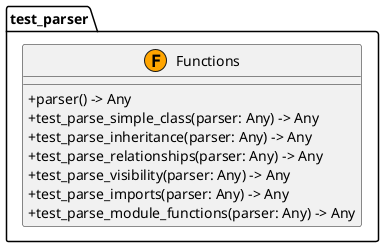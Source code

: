 @startuml
skinparam classAttributeIconSize 0

package "test_parser" {
  class Functions <<(F,orange)>> {
    +parser() -> Any
    +test_parse_simple_class(parser: Any) -> Any
    +test_parse_inheritance(parser: Any) -> Any
    +test_parse_relationships(parser: Any) -> Any
    +test_parse_visibility(parser: Any) -> Any
    +test_parse_imports(parser: Any) -> Any
    +test_parse_module_functions(parser: Any) -> Any
  }
}

' Relationships
@enduml